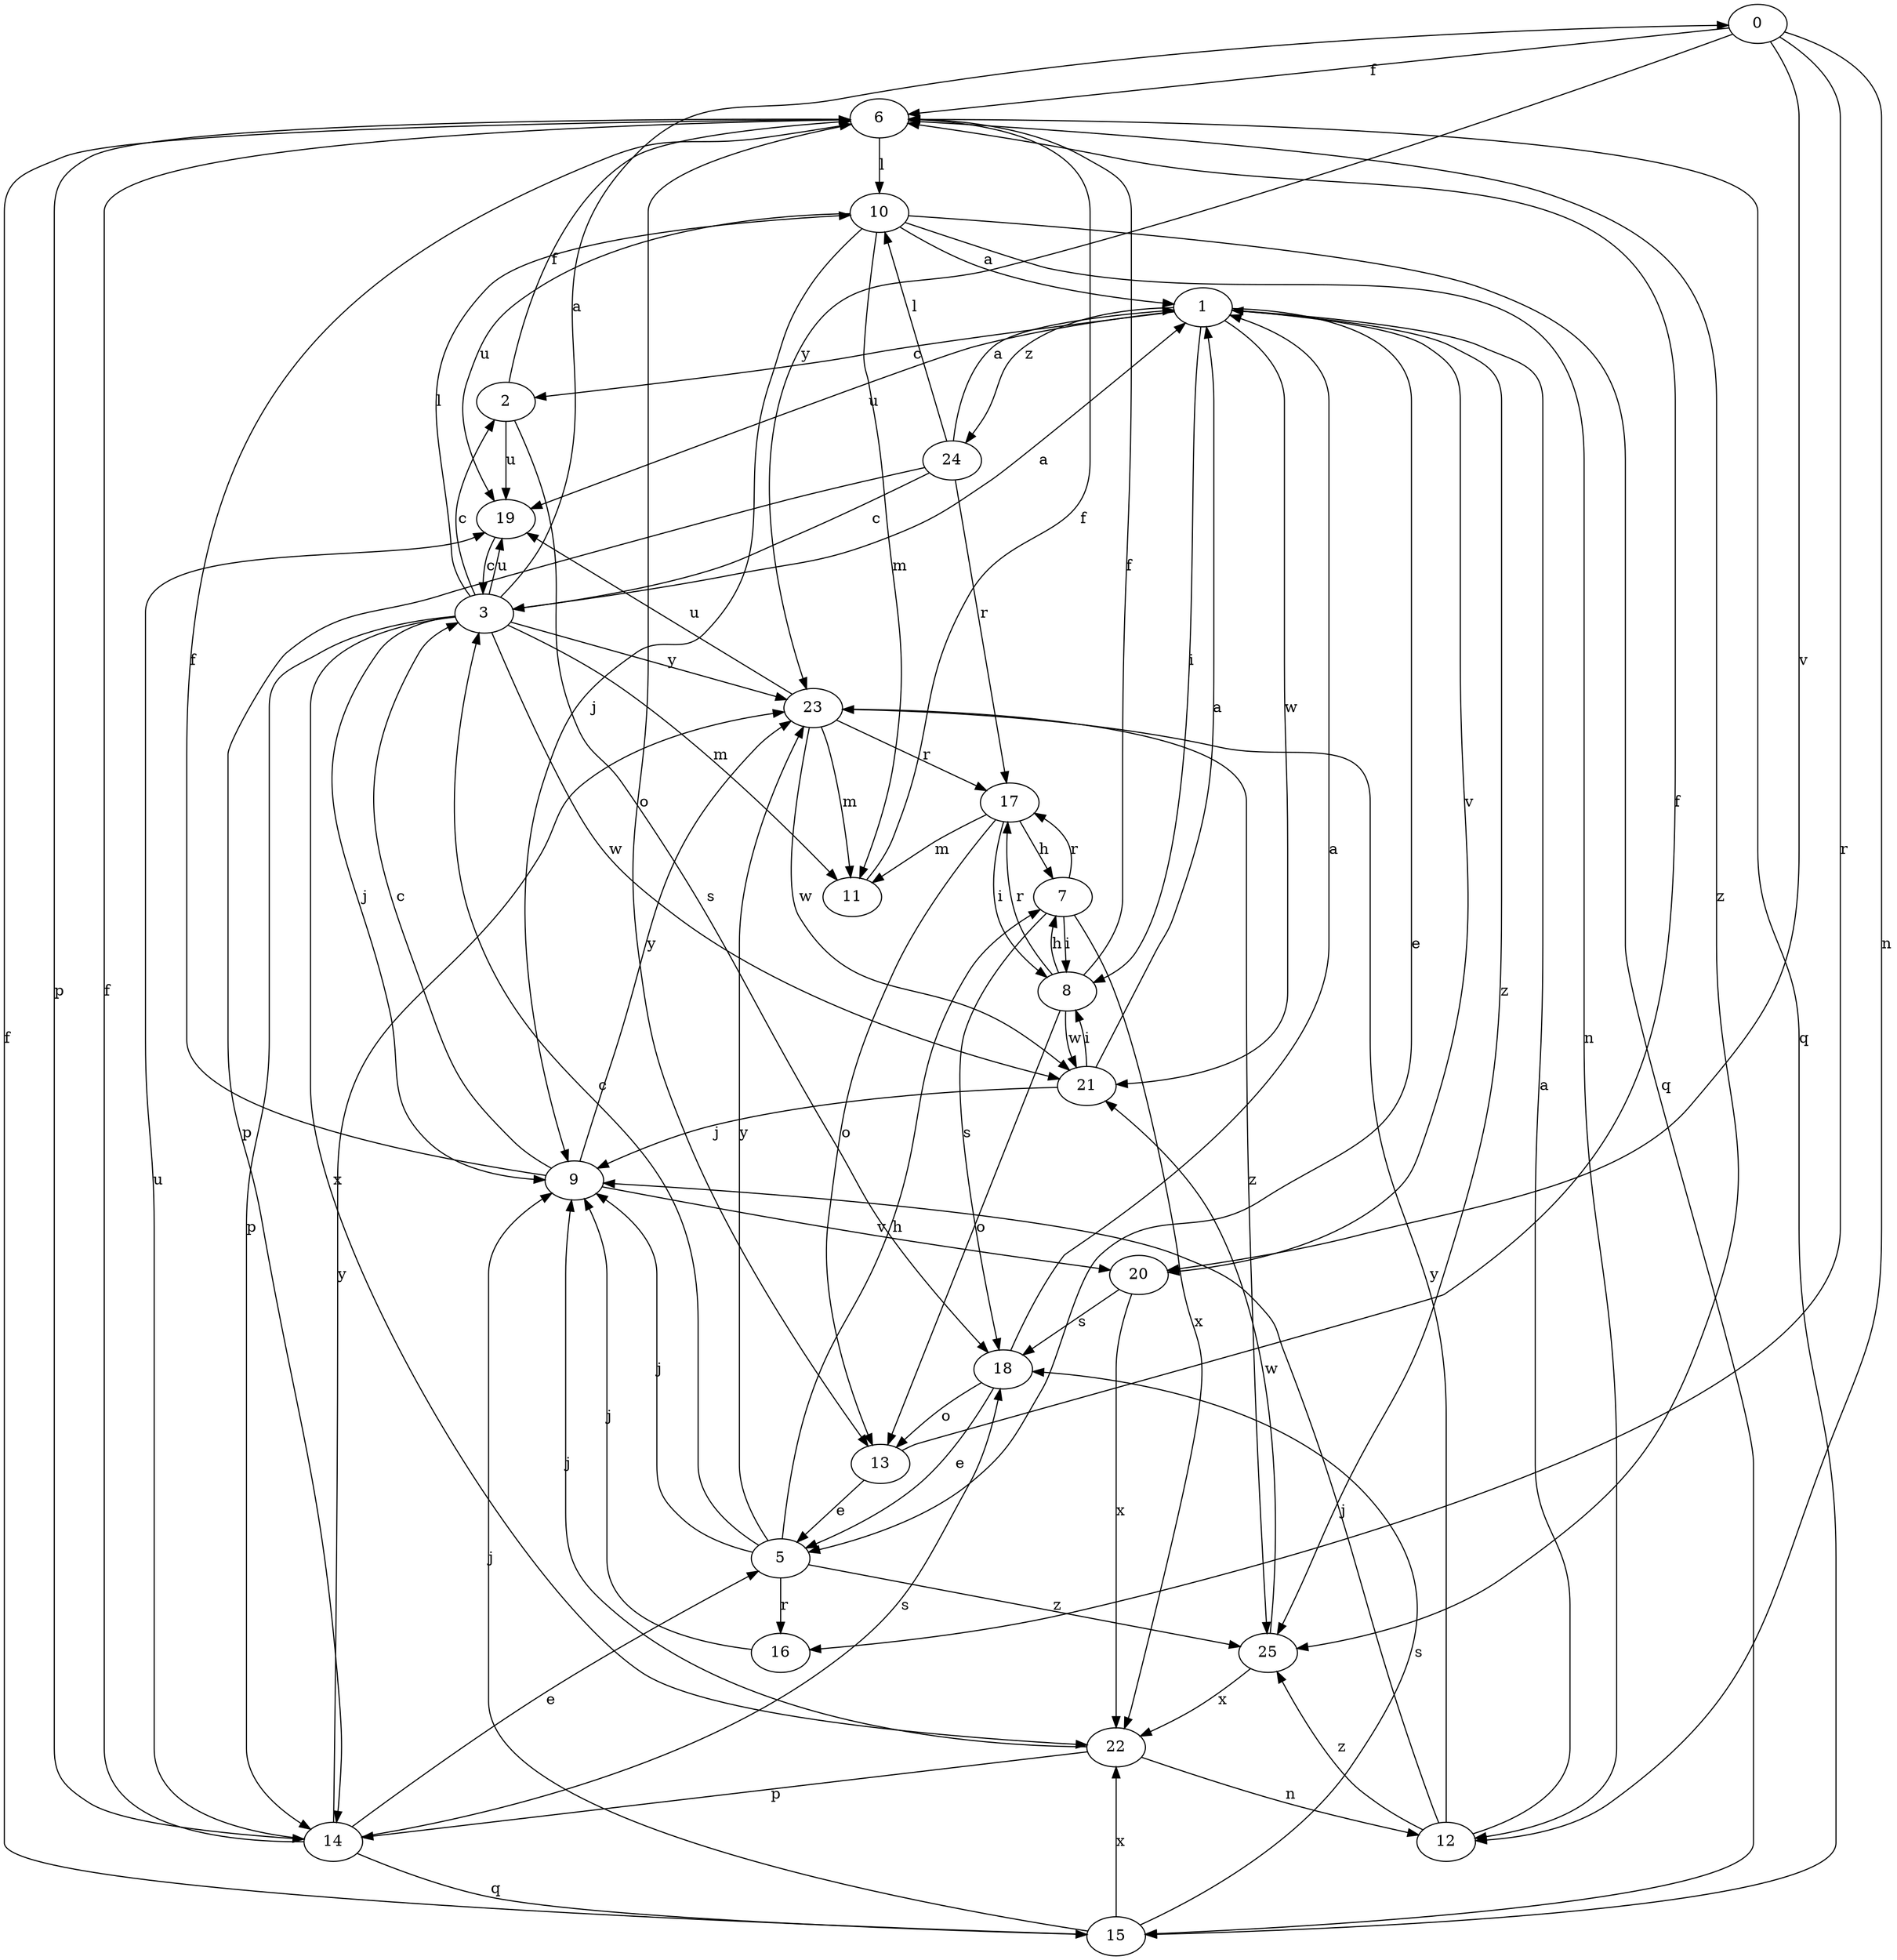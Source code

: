 strict digraph  {
0;
1;
2;
3;
5;
6;
7;
8;
9;
10;
11;
12;
13;
14;
15;
16;
17;
18;
19;
20;
21;
22;
23;
24;
25;
0 -> 6  [label=f];
0 -> 12  [label=n];
0 -> 16  [label=r];
0 -> 20  [label=v];
0 -> 23  [label=y];
1 -> 2  [label=c];
1 -> 5  [label=e];
1 -> 8  [label=i];
1 -> 19  [label=u];
1 -> 20  [label=v];
1 -> 21  [label=w];
1 -> 24  [label=z];
1 -> 25  [label=z];
2 -> 6  [label=f];
2 -> 18  [label=s];
2 -> 19  [label=u];
3 -> 0  [label=a];
3 -> 1  [label=a];
3 -> 2  [label=c];
3 -> 9  [label=j];
3 -> 10  [label=l];
3 -> 11  [label=m];
3 -> 14  [label=p];
3 -> 19  [label=u];
3 -> 21  [label=w];
3 -> 22  [label=x];
3 -> 23  [label=y];
5 -> 3  [label=c];
5 -> 7  [label=h];
5 -> 9  [label=j];
5 -> 16  [label=r];
5 -> 23  [label=y];
5 -> 25  [label=z];
6 -> 10  [label=l];
6 -> 13  [label=o];
6 -> 14  [label=p];
6 -> 15  [label=q];
6 -> 25  [label=z];
7 -> 8  [label=i];
7 -> 17  [label=r];
7 -> 18  [label=s];
7 -> 22  [label=x];
8 -> 6  [label=f];
8 -> 7  [label=h];
8 -> 13  [label=o];
8 -> 17  [label=r];
8 -> 21  [label=w];
9 -> 3  [label=c];
9 -> 6  [label=f];
9 -> 20  [label=v];
9 -> 23  [label=y];
10 -> 1  [label=a];
10 -> 9  [label=j];
10 -> 11  [label=m];
10 -> 12  [label=n];
10 -> 15  [label=q];
10 -> 19  [label=u];
11 -> 6  [label=f];
12 -> 1  [label=a];
12 -> 9  [label=j];
12 -> 23  [label=y];
12 -> 25  [label=z];
13 -> 5  [label=e];
13 -> 6  [label=f];
14 -> 5  [label=e];
14 -> 6  [label=f];
14 -> 15  [label=q];
14 -> 18  [label=s];
14 -> 19  [label=u];
14 -> 23  [label=y];
15 -> 6  [label=f];
15 -> 9  [label=j];
15 -> 18  [label=s];
15 -> 22  [label=x];
16 -> 9  [label=j];
17 -> 7  [label=h];
17 -> 8  [label=i];
17 -> 11  [label=m];
17 -> 13  [label=o];
18 -> 1  [label=a];
18 -> 5  [label=e];
18 -> 13  [label=o];
19 -> 3  [label=c];
20 -> 18  [label=s];
20 -> 22  [label=x];
21 -> 1  [label=a];
21 -> 8  [label=i];
21 -> 9  [label=j];
22 -> 9  [label=j];
22 -> 12  [label=n];
22 -> 14  [label=p];
23 -> 11  [label=m];
23 -> 17  [label=r];
23 -> 19  [label=u];
23 -> 21  [label=w];
23 -> 25  [label=z];
24 -> 1  [label=a];
24 -> 3  [label=c];
24 -> 10  [label=l];
24 -> 14  [label=p];
24 -> 17  [label=r];
25 -> 21  [label=w];
25 -> 22  [label=x];
}
